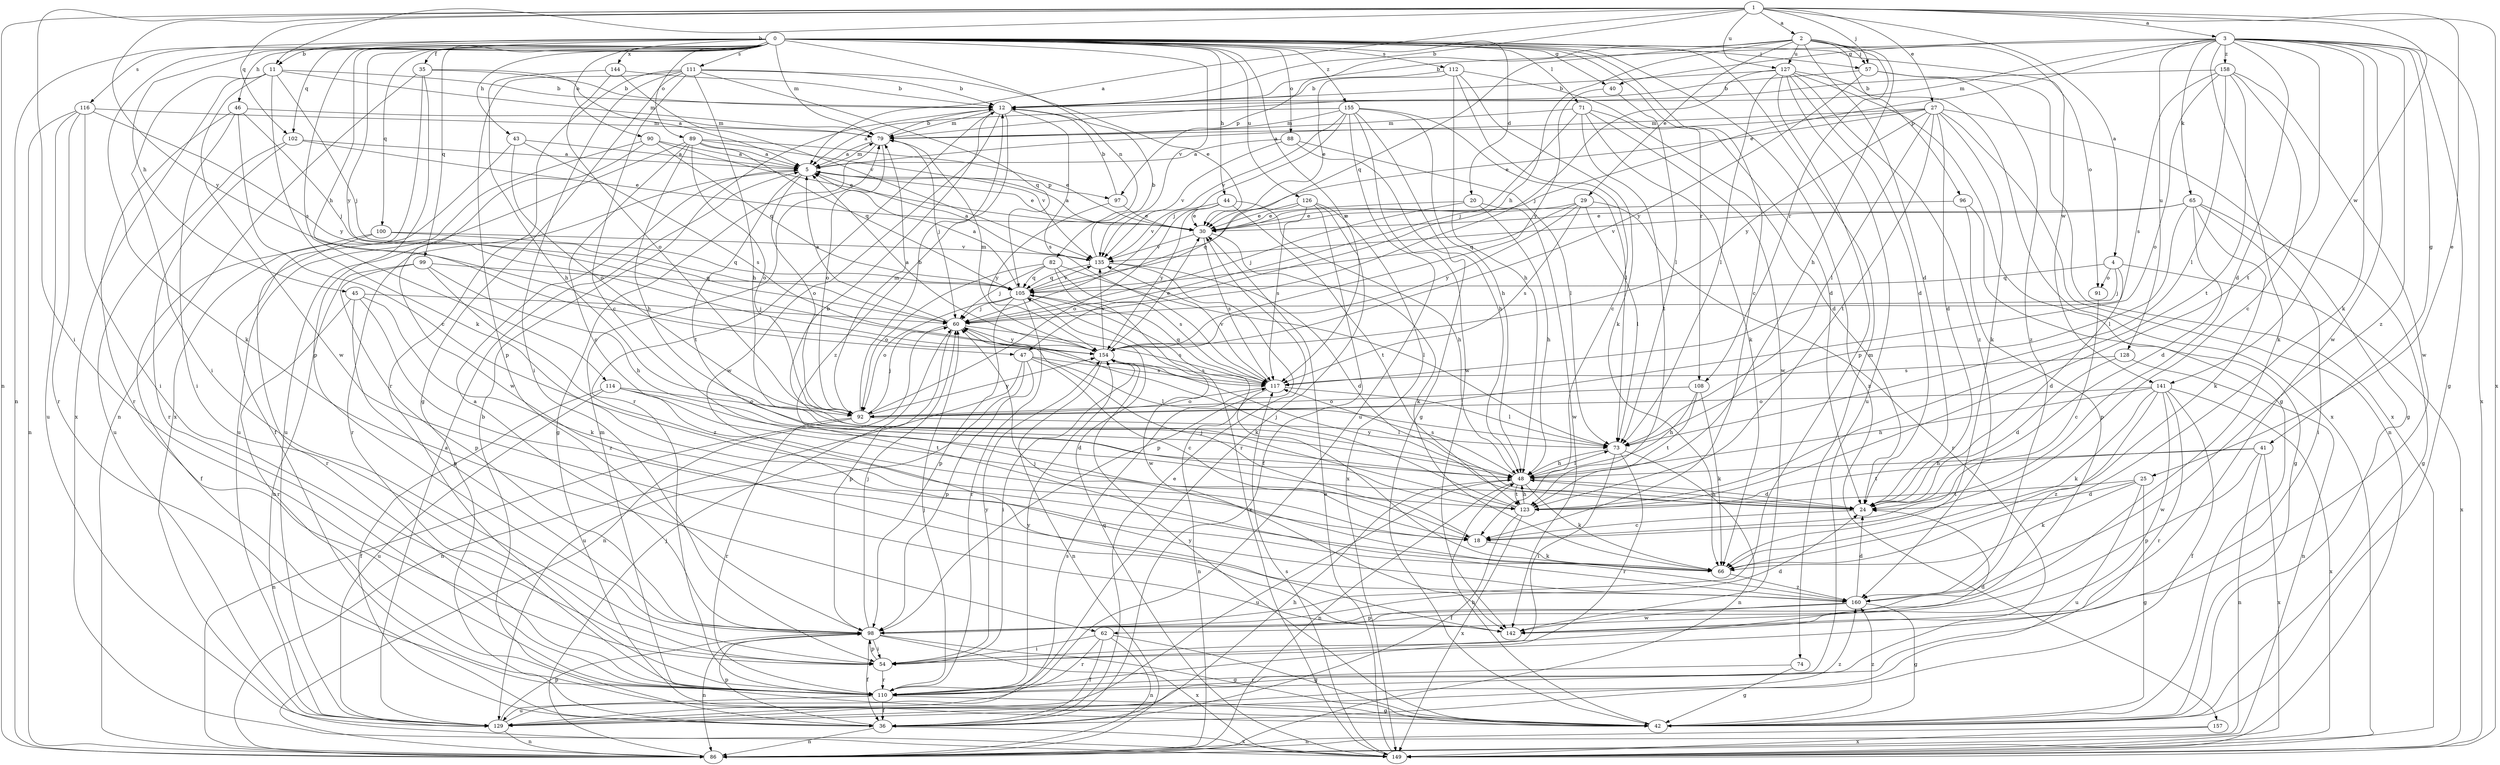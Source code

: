 strict digraph  {
0;
1;
2;
3;
4;
5;
11;
12;
18;
20;
24;
25;
27;
29;
30;
35;
36;
40;
41;
42;
43;
44;
45;
46;
47;
48;
54;
57;
60;
62;
65;
66;
71;
73;
74;
79;
82;
86;
88;
89;
90;
91;
92;
96;
97;
98;
99;
100;
102;
105;
108;
110;
111;
112;
114;
116;
117;
123;
126;
127;
128;
129;
135;
141;
142;
144;
149;
154;
155;
157;
158;
160;
0 -> 11  [label=b];
0 -> 18  [label=c];
0 -> 20  [label=d];
0 -> 35  [label=f];
0 -> 40  [label=g];
0 -> 43  [label=h];
0 -> 44  [label=h];
0 -> 45  [label=h];
0 -> 46  [label=h];
0 -> 47  [label=h];
0 -> 57  [label=j];
0 -> 62  [label=k];
0 -> 71  [label=l];
0 -> 74  [label=m];
0 -> 79  [label=m];
0 -> 82  [label=n];
0 -> 86  [label=n];
0 -> 88  [label=o];
0 -> 89  [label=o];
0 -> 90  [label=o];
0 -> 99  [label=q];
0 -> 100  [label=q];
0 -> 102  [label=q];
0 -> 108  [label=r];
0 -> 111  [label=s];
0 -> 112  [label=s];
0 -> 114  [label=s];
0 -> 116  [label=s];
0 -> 117  [label=s];
0 -> 126  [label=u];
0 -> 135  [label=v];
0 -> 141  [label=w];
0 -> 144  [label=x];
0 -> 154  [label=y];
0 -> 155  [label=z];
0 -> 157  [label=z];
1 -> 2  [label=a];
1 -> 3  [label=a];
1 -> 4  [label=a];
1 -> 5  [label=a];
1 -> 11  [label=b];
1 -> 12  [label=b];
1 -> 25  [label=e];
1 -> 27  [label=e];
1 -> 54  [label=i];
1 -> 57  [label=j];
1 -> 86  [label=n];
1 -> 102  [label=q];
1 -> 127  [label=u];
1 -> 141  [label=w];
1 -> 149  [label=x];
1 -> 154  [label=y];
2 -> 24  [label=d];
2 -> 29  [label=e];
2 -> 47  [label=h];
2 -> 48  [label=h];
2 -> 57  [label=j];
2 -> 91  [label=o];
2 -> 96  [label=p];
2 -> 97  [label=p];
2 -> 105  [label=q];
2 -> 108  [label=r];
2 -> 127  [label=u];
3 -> 12  [label=b];
3 -> 24  [label=d];
3 -> 30  [label=e];
3 -> 40  [label=g];
3 -> 41  [label=g];
3 -> 42  [label=g];
3 -> 62  [label=k];
3 -> 65  [label=k];
3 -> 66  [label=k];
3 -> 79  [label=m];
3 -> 123  [label=t];
3 -> 128  [label=u];
3 -> 142  [label=w];
3 -> 149  [label=x];
3 -> 158  [label=z];
3 -> 160  [label=z];
4 -> 24  [label=d];
4 -> 60  [label=j];
4 -> 91  [label=o];
4 -> 105  [label=q];
4 -> 149  [label=x];
5 -> 30  [label=e];
5 -> 79  [label=m];
5 -> 92  [label=o];
5 -> 97  [label=p];
5 -> 110  [label=r];
5 -> 123  [label=t];
11 -> 12  [label=b];
11 -> 54  [label=i];
11 -> 60  [label=j];
11 -> 66  [label=k];
11 -> 79  [label=m];
11 -> 142  [label=w];
11 -> 149  [label=x];
12 -> 79  [label=m];
12 -> 110  [label=r];
12 -> 117  [label=s];
12 -> 142  [label=w];
12 -> 160  [label=z];
18 -> 60  [label=j];
18 -> 66  [label=k];
20 -> 30  [label=e];
20 -> 48  [label=h];
20 -> 60  [label=j];
20 -> 142  [label=w];
24 -> 18  [label=c];
24 -> 48  [label=h];
24 -> 154  [label=y];
25 -> 24  [label=d];
25 -> 42  [label=g];
25 -> 66  [label=k];
25 -> 123  [label=t];
25 -> 129  [label=u];
27 -> 5  [label=a];
27 -> 24  [label=d];
27 -> 30  [label=e];
27 -> 42  [label=g];
27 -> 66  [label=k];
27 -> 73  [label=l];
27 -> 79  [label=m];
27 -> 86  [label=n];
27 -> 123  [label=t];
27 -> 154  [label=y];
29 -> 30  [label=e];
29 -> 73  [label=l];
29 -> 105  [label=q];
29 -> 110  [label=r];
29 -> 117  [label=s];
29 -> 154  [label=y];
30 -> 5  [label=a];
30 -> 66  [label=k];
30 -> 117  [label=s];
30 -> 135  [label=v];
35 -> 5  [label=a];
35 -> 12  [label=b];
35 -> 86  [label=n];
35 -> 98  [label=p];
35 -> 149  [label=x];
36 -> 12  [label=b];
36 -> 30  [label=e];
36 -> 48  [label=h];
36 -> 86  [label=n];
36 -> 98  [label=p];
36 -> 149  [label=x];
40 -> 73  [label=l];
40 -> 154  [label=y];
41 -> 48  [label=h];
41 -> 86  [label=n];
41 -> 98  [label=p];
41 -> 123  [label=t];
41 -> 149  [label=x];
42 -> 48  [label=h];
42 -> 79  [label=m];
42 -> 154  [label=y];
42 -> 160  [label=z];
43 -> 5  [label=a];
43 -> 36  [label=f];
43 -> 92  [label=o];
43 -> 117  [label=s];
44 -> 30  [label=e];
44 -> 48  [label=h];
44 -> 92  [label=o];
44 -> 123  [label=t];
44 -> 135  [label=v];
44 -> 154  [label=y];
45 -> 60  [label=j];
45 -> 66  [label=k];
45 -> 98  [label=p];
45 -> 110  [label=r];
45 -> 160  [label=z];
46 -> 18  [label=c];
46 -> 54  [label=i];
46 -> 60  [label=j];
46 -> 79  [label=m];
46 -> 110  [label=r];
47 -> 18  [label=c];
47 -> 73  [label=l];
47 -> 86  [label=n];
47 -> 98  [label=p];
47 -> 117  [label=s];
47 -> 129  [label=u];
48 -> 24  [label=d];
48 -> 66  [label=k];
48 -> 73  [label=l];
48 -> 86  [label=n];
48 -> 117  [label=s];
48 -> 123  [label=t];
48 -> 129  [label=u];
54 -> 24  [label=d];
54 -> 98  [label=p];
54 -> 110  [label=r];
54 -> 154  [label=y];
57 -> 12  [label=b];
57 -> 149  [label=x];
57 -> 154  [label=y];
57 -> 160  [label=z];
60 -> 5  [label=a];
60 -> 86  [label=n];
60 -> 98  [label=p];
60 -> 117  [label=s];
60 -> 154  [label=y];
62 -> 36  [label=f];
62 -> 42  [label=g];
62 -> 54  [label=i];
62 -> 86  [label=n];
62 -> 110  [label=r];
65 -> 24  [label=d];
65 -> 30  [label=e];
65 -> 42  [label=g];
65 -> 54  [label=i];
65 -> 66  [label=k];
65 -> 73  [label=l];
65 -> 135  [label=v];
66 -> 160  [label=z];
71 -> 24  [label=d];
71 -> 60  [label=j];
71 -> 66  [label=k];
71 -> 79  [label=m];
71 -> 123  [label=t];
71 -> 142  [label=w];
73 -> 48  [label=h];
73 -> 54  [label=i];
73 -> 86  [label=n];
73 -> 110  [label=r];
74 -> 42  [label=g];
74 -> 110  [label=r];
79 -> 5  [label=a];
79 -> 12  [label=b];
79 -> 42  [label=g];
79 -> 60  [label=j];
79 -> 92  [label=o];
82 -> 60  [label=j];
82 -> 73  [label=l];
82 -> 92  [label=o];
82 -> 105  [label=q];
82 -> 117  [label=s];
82 -> 149  [label=x];
86 -> 60  [label=j];
88 -> 5  [label=a];
88 -> 48  [label=h];
88 -> 73  [label=l];
88 -> 135  [label=v];
89 -> 5  [label=a];
89 -> 18  [label=c];
89 -> 30  [label=e];
89 -> 48  [label=h];
89 -> 92  [label=o];
89 -> 105  [label=q];
89 -> 129  [label=u];
89 -> 135  [label=v];
90 -> 5  [label=a];
90 -> 30  [label=e];
90 -> 105  [label=q];
90 -> 129  [label=u];
90 -> 142  [label=w];
91 -> 18  [label=c];
92 -> 12  [label=b];
92 -> 60  [label=j];
92 -> 73  [label=l];
92 -> 79  [label=m];
92 -> 86  [label=n];
92 -> 110  [label=r];
92 -> 154  [label=y];
96 -> 30  [label=e];
96 -> 42  [label=g];
96 -> 98  [label=p];
97 -> 12  [label=b];
97 -> 30  [label=e];
97 -> 154  [label=y];
98 -> 5  [label=a];
98 -> 24  [label=d];
98 -> 36  [label=f];
98 -> 42  [label=g];
98 -> 54  [label=i];
98 -> 60  [label=j];
98 -> 86  [label=n];
98 -> 149  [label=x];
99 -> 48  [label=h];
99 -> 98  [label=p];
99 -> 105  [label=q];
99 -> 129  [label=u];
99 -> 160  [label=z];
100 -> 36  [label=f];
100 -> 105  [label=q];
100 -> 110  [label=r];
100 -> 135  [label=v];
102 -> 5  [label=a];
102 -> 30  [label=e];
102 -> 110  [label=r];
102 -> 129  [label=u];
105 -> 5  [label=a];
105 -> 60  [label=j];
105 -> 66  [label=k];
105 -> 92  [label=o];
105 -> 98  [label=p];
105 -> 110  [label=r];
105 -> 135  [label=v];
105 -> 142  [label=w];
108 -> 48  [label=h];
108 -> 66  [label=k];
108 -> 92  [label=o];
108 -> 123  [label=t];
110 -> 36  [label=f];
110 -> 42  [label=g];
110 -> 60  [label=j];
110 -> 129  [label=u];
110 -> 154  [label=y];
111 -> 12  [label=b];
111 -> 18  [label=c];
111 -> 30  [label=e];
111 -> 42  [label=g];
111 -> 48  [label=h];
111 -> 54  [label=i];
111 -> 98  [label=p];
111 -> 105  [label=q];
111 -> 110  [label=r];
112 -> 12  [label=b];
112 -> 18  [label=c];
112 -> 24  [label=d];
112 -> 30  [label=e];
112 -> 48  [label=h];
112 -> 66  [label=k];
114 -> 24  [label=d];
114 -> 36  [label=f];
114 -> 92  [label=o];
114 -> 123  [label=t];
114 -> 129  [label=u];
116 -> 54  [label=i];
116 -> 79  [label=m];
116 -> 86  [label=n];
116 -> 110  [label=r];
116 -> 129  [label=u];
116 -> 154  [label=y];
117 -> 73  [label=l];
117 -> 86  [label=n];
117 -> 92  [label=o];
117 -> 105  [label=q];
117 -> 135  [label=v];
123 -> 12  [label=b];
123 -> 36  [label=f];
123 -> 48  [label=h];
123 -> 60  [label=j];
123 -> 149  [label=x];
126 -> 30  [label=e];
126 -> 36  [label=f];
126 -> 105  [label=q];
126 -> 110  [label=r];
126 -> 117  [label=s];
126 -> 149  [label=x];
127 -> 12  [label=b];
127 -> 24  [label=d];
127 -> 42  [label=g];
127 -> 60  [label=j];
127 -> 73  [label=l];
127 -> 98  [label=p];
127 -> 129  [label=u];
127 -> 149  [label=x];
127 -> 160  [label=z];
128 -> 24  [label=d];
128 -> 86  [label=n];
128 -> 117  [label=s];
129 -> 5  [label=a];
129 -> 86  [label=n];
129 -> 98  [label=p];
129 -> 117  [label=s];
129 -> 160  [label=z];
135 -> 5  [label=a];
135 -> 12  [label=b];
135 -> 24  [label=d];
135 -> 98  [label=p];
135 -> 105  [label=q];
141 -> 36  [label=f];
141 -> 48  [label=h];
141 -> 66  [label=k];
141 -> 92  [label=o];
141 -> 110  [label=r];
141 -> 142  [label=w];
141 -> 149  [label=x];
141 -> 160  [label=z];
144 -> 12  [label=b];
144 -> 48  [label=h];
144 -> 92  [label=o];
144 -> 135  [label=v];
149 -> 30  [label=e];
149 -> 105  [label=q];
149 -> 117  [label=s];
154 -> 5  [label=a];
154 -> 30  [label=e];
154 -> 54  [label=i];
154 -> 79  [label=m];
154 -> 86  [label=n];
154 -> 117  [label=s];
154 -> 135  [label=v];
155 -> 5  [label=a];
155 -> 42  [label=g];
155 -> 48  [label=h];
155 -> 60  [label=j];
155 -> 73  [label=l];
155 -> 79  [label=m];
155 -> 129  [label=u];
155 -> 135  [label=v];
155 -> 142  [label=w];
157 -> 86  [label=n];
157 -> 149  [label=x];
158 -> 12  [label=b];
158 -> 18  [label=c];
158 -> 73  [label=l];
158 -> 92  [label=o];
158 -> 117  [label=s];
158 -> 123  [label=t];
158 -> 142  [label=w];
160 -> 24  [label=d];
160 -> 42  [label=g];
160 -> 60  [label=j];
160 -> 98  [label=p];
160 -> 142  [label=w];
}
